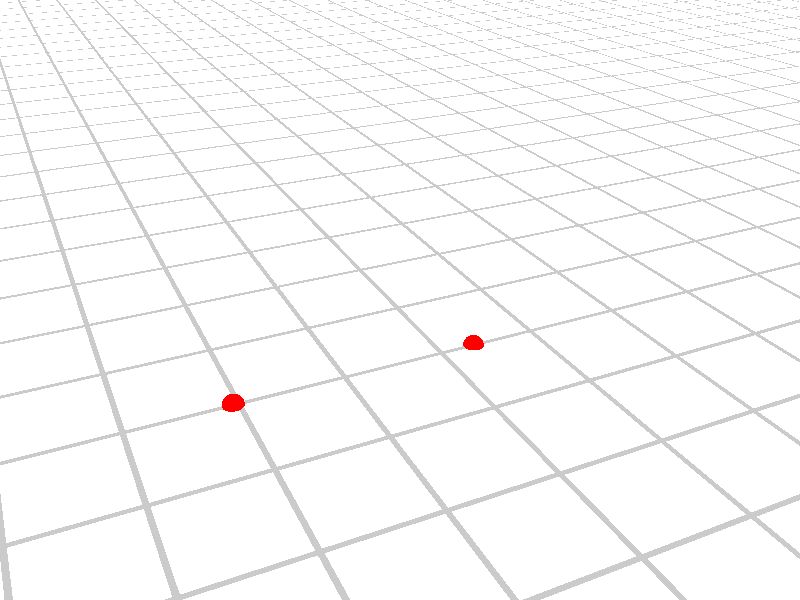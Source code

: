 // POV-Ray 3.7 Scene File "Accelerate_speed_1.pov"
// author: Friedrich A. Lohmueller, June-2012
// email: Friedrich.Lohmueller_at_t-online.de
// homepage: http://www.f-lohmueller.de
//--------------------------------------------------------------------------
#version 3.6; // 3.7;
global_settings{ assumed_gamma 1.0 } 
#default{ finish{ ambient 0.1 diffuse 0.9 conserve_energy}}
//--------------------------------------------------------------------------
#include "colors.inc"
#include "textures.inc"
#include "glass.inc"
#include "metals.inc"
#include "golds.inc"
#include "stones.inc"
#include "woods.inc"
#include "shapes.inc"
#include "shapes2.inc"
#include "functions.inc"
#include "math.inc"
#include "transforms.inc"
//--------------------------------------------------------------------------------------------------------<<<<
//--------------------------------------------------------------------------------------------------------<<<<
//------------------------------------------------------------- Camera_Position, Camera_look_at, Camera_Angle
#declare Camera_Number = 2 ;
//---------------------------
//--------------------------------------------------------------------------------------------------------<<<<
//--------------------------------------------------------------------------------------------------------<<<<
#switch ( Camera_Number )
#case (0)
  #declare Camera_Position = < 0.00, 1.00, -5.00> ;  // front view
  #declare Camera_Look_At  = < 0.00, 1.00,  0.00> ;
  #declare Camera_Angle    =  65 ;
#break
#case (1)
  #declare Camera_Position = <9.5 , 4.5  ,-0.5> ;  // diagonal view
  #declare Camera_Look_At  = <1.0 ,  -0.8 , 5.5> ;
  #declare Camera_Angle    =  65 ;
#break
#case (2)
  #declare Camera_Position = <9.5 , 4.5  ,-0.5> ;  // diagonal view
  #declare Camera_Look_At  = <1.0 ,  -0.5 , 3.5> ;
  #declare Camera_Angle    =  48 ;
#break
#else
  #declare Camera_Position = < 0.00, 1.00,-10.00> ;  // front view
  #declare Camera_Look_At  = < 0.00, 1.00,  0.00> ;
  #declare Camera_Angle    =  65 ;
#break
#end // of "#switch ( Camera_Number )" -----------------------------
//------------------------------------------------------------------------------------------------------<<<<
//------------------------------------------------------------------------------------------------------<<<<
//------------------------------------------------------------------------------------------------------<<<<
camera{ location Camera_Position
        right    x*image_width/image_height
        angle    Camera_Angle
        look_at  Camera_Look_At
      }
//------------------------------------------------------------------------------------------------------<<<<<
//------------------------------------------------------------------------------------------------------<<<<<
//------------------------------------------------------------------------------------------------------<<<<<
//------------------------------------------------------------------------------------------------------<<<<<
//------------------------------------------------------------------------
//------------------------------------------------------------------------
// sun -------------------------------------------------------------------
light_source{<4.25, 2.5,-1.15> color White*0.8}
light_source{ Camera_Position  color rgb<0.9,0.9,1>*0.2}  // flash light

// sky -------------------------------------------------------------------
sky_sphere{ pigment{ gradient <0,1,0>
                     color_map{ [0   color rgb<1,1,1>         ]//White
                                [0.4 color rgb<0.24,0.34,0.56>]//~Navy
                                [0.6 color rgb<0.24,0.34,0.56>]//~Navy
                                [1.0 color rgb<1,1,1>         ]//White
                              }
                     scale 2 }
           } // end of sky_sphere
//------------------------------------------------------------------------
//------------------------------------------------------------------------

//------------------------------ the Axes --------------------------------
//------------------------------------------------------------------------
#macro Axis_( AxisLen, Dark_Texture,Light_Texture)
 union{
    cylinder { <0,-AxisLen,0>,<0,AxisLen,0>,0.05
               texture{checker texture{Dark_Texture }
                               texture{Light_Texture}
                       translate<0.1,0,0.1>}
             }
    cone{<0,AxisLen,0>,0.2,<0,AxisLen+0.7,0>,0
          texture{Dark_Texture}
         }
     } // end of union
#end // of macro "Axis()"
//------------------------------------------------------------------------
#macro AxisXYZ( AxisLenX, AxisLenY, AxisLenZ, Tex_Dark, Tex_Light)
//--------------------- drawing of 3 Axes --------------------------------
#declare Text_Rotate = <10,-45,0>;
union{
#if (AxisLenX != 0)
 object { Axis_(AxisLenX, Tex_Dark, Tex_Light)   rotate< 0,0,-90>}// x-Axis
 text   { ttf "arial.ttf",  "x",  0.15,  0  texture{Tex_Dark}
          rotate Text_Rotate scale 0.5 translate <AxisLenX+0.15,0.2,-0.05> no_shadow }
#end // of #if
#if (AxisLenY != 0)
 object { Axis_(AxisLenY, Tex_Dark, Tex_Light)   rotate< 0,0,  0>}// y-Axis
 text   { ttf "arial.ttf",  "y",  0.15,  0  texture{Tex_Dark}
          rotate <Text_Rotate.x,0,0> scale 0.5 translate <-0.35,AxisLenY+0.20,-0.05> rotate <0,Text_Rotate.y,0> no_shadow }
#end // of #if
#if (AxisLenZ != 0)
 object { Axis_(AxisLenZ, Tex_Dark, Tex_Light)   rotate<90,0,  0>}// z-Axis
 text   { ttf "arial.ttf",  "z",  0.15,  0  texture{Tex_Dark}
          rotate Text_Rotate scale 0.65 translate <-0.75,0.2,AxisLenZ+0.10> no_shadow }
#end // of #if
} // end of union
#end// of macro "AxisXYZ( ... )"
//------------------------------------------------------------------------

#declare Texture_A_Dark  = texture {
                               pigment{ color rgb<1,0.45,0>}
                               finish { phong 1}
                             }
#declare Texture_A_Light = texture {
                               pigment{ color rgb<1,1,1>}
                               finish { phong 1}
                             }

//object{ AxisXYZ( 4.5, 3.0, 5, Texture_A_Dark, Texture_A_Light) scale 0.2}
//-------------------------------------------------- end of coordinate axes


// ground -----------------------------------------------------------------
//---------------------------------<<< settings of squared plane dimensions
#declare RasterScale = 1.0;
#declare RasterHalfLine  = 0.025;
#declare RasterHalfLineZ = 0.025;
//-------------------------------------------------------------------------
#macro Raster(RScale, HLine)
       pigment{ gradient x scale RScale
                color_map{[0.000   color rgbt<1,1,1,0>*0.6]
                          [0+HLine color rgbt<1,1,1,0>*0.6]
                          [0+HLine color rgbt<1,1,1,1>]
                          [1-HLine color rgbt<1,1,1,1>]
                          [1-HLine color rgbt<1,1,1,0>*0.6]
                          [1.000   color rgbt<1,1,1,0>*0.6]} }
 #end// of Raster(RScale, HLine)-macro
//-------------------------------------------------------------------------


plane { <0,1,0>, 0    // plane with layered textures
        texture { pigment{color White*1.1}
                  finish {ambient 0.45 diffuse 0.85}}
        texture { Raster(RasterScale,RasterHalfLine ) rotate<0,0,0> }
        texture { Raster(RasterScale,RasterHalfLineZ) rotate<0,90,0>}
        rotate<0,0,0>
      }
//------------------------------------------------ end of squared plane XZ

//-----------------------------------------------------------------------------------------
//------------------------------------------- objects in scene ----------------------------
//-----------------------------------------------------------------------------------------



#macro Z_Sphere ( Radius_, Way_ ) // ---------------------------------------
#local Rot_Angle = Way_/Radius_ *360 / ( 2*pi* pow(Radius_,2) )  ; 
       // circumference / 360 = 1 degree  
       // circumference =  2*pi* pow(Radius_,2)
sphere{ <0,0,0>,Radius_
/*
        texture{ pigment{ checker color rgb<1,1,1> color rgb<1,1,1>*0.05 }   
                 finish { phong 1 reflection { 0.1 metallic 0.5} } 
                 scale Radius_
               } // end texture 
*/
        texture{ pigment{ radial frequency 2
                          color_map{ [0.0 color White]
                                     [0.5 color White]
                                     [0.5 color Black]
                                     [1.0 color Black]
                                   }
                        }   
                 finish { diffuse 0.9 phong 1 } 
                 rotate<0,0,90> scale 0.25 translate<0,0,0>
               } // end of texture 
 
        rotate<Rot_Angle,0,0>                 
        translate <0,Radius_,0> 
      } // end sphere 
#end // of macro -----------------------------------------------------------


 // ----------------------------------------------------------------------
 // ----------------------------------------------------------------------
 // fr: 
 // vitesse constante :                       v = const.   
 // distance parcourue :                   s(t) = v * t     
 // ----------------------------------------------------------------------
 // accélération constant                    a  = const.
 // vitesse avec accélération constant:    v(t) =   a*t   + v(0)   
 // distance parcourue avec aceleration:   s(t) = a/2*t*t + v(0)*t + s(0)

 // en: 
 // constant speed :                         v = const.   
 // covered distance :                     s(t) = v * t     
 // ----------------------------------------------------------------------
 // constant acceleration                   a  = const.
 // speed with constant acceleration:     v(t) =   a*t   + v(0)   
 // covered distance with acceleration:   s(t) = a/2*t*t + v(0)*t + s(0)
 // ----------------------------------------------------------------------
 // ----------------------------------------------------------------------

#declare Total_Time = 4.48;  
#declare Time = Total_Time*(clock + 0.00)  ; //   4*(0 ~ 1) - all will to place in 4 "seconds"

#declare Time_A  = 2.65; // start with acceleration 
#declare Time_B  = 3.45; //   end with acceleration 
#declare Ac_Time =  Time_B - Time_A; // total aceleration time
#declare End_Time= Total_Time - Time_B; // last sector without acceleration 


#declare Acceleration =   5.0 ;
#declare V_0         =     1 ; // v(0) = constant speed at start 

// final speed after acceleration     ---- vitesse finale après l'accélération constante
#declare Speed_End  = Acceleration * Ac_Time + V_0 ; 
 
// covered distances          ---- distances parcourues ----- 
//1: with constant speed:       ---- avec vitesse constante:  
#declare Way1 = V_0*Time_A ;  
//2: with constant acceleration  --- avec accélération constante:  
#declare Way2 =  Acceleration/2* pow(Ac_Time,2) + V_0*Ac_Time + Way1  ;   
                             //Ac_Time*Ac_Time 

// with constant speed in last sector  --- avec la vitesse constant dans le dernière secteur
//3: total distance                    --- distance totale   
#declare Way3 =  Speed_End*(  End_Time ) + Way2 ;   


//--------------------------------------------------------------------------------------------------

// calculating the distance at 'Time'      --- calulation de la distance au temps 'Time'
// covered by the rolling sphere;          --- parcourue de la sphère roulante:

 #if ( Time < Time_A )   //---------------------- constant translation 
   #declare Way = V_0*Time; 
 #end
 #if (( Time >= Time_A ) & ( Time < Time_B ))  // constant translation + acceleration 
   #declare Way = Acceleration/2*pow(Time - Time_A,2) + V_0*(Time - Time_A)  + Way1; 
 #end 
 #if ( Time >= Time_B ) // ---------------------- way with constant speed after end of acceleration 
   #declare Way = Speed_End*( Time - Time_B)  + Way2; 
 #end                                                             
//-------------------------------------------------------------------------------------------------- 
#declare Rs = 0.75; // radius of the sphere --- le rayon de la sphère  
//-------------------------------------------------------------------------------------------------- 


union{ //-------------------------------------------------------------------------------------------
  // marker points 
  sphere{ <0,0,0>,0.1 pigment{ Red } translate <0,0, 0 > } 
  sphere{ <0,0,0>,0.1 pigment{ Red } translate <0,0,Way1 > } 
  sphere{ <0,0,0>,0.1 pigment{ Red } translate <0,0,Way2 > } 
  sphere{ <0,0,0>,0.1 pigment{ Orange } translate <0,0,Way3 > } 
  // -----------------------------------------------------------
 

  // the rolling sphere;  --- la sphère roulante:
  object{ Z_Sphere( Rs, Way ) translate<0,0, Way>}
                                                 
 rotate<0,0,0> translate<3,0.00,-1.70 >
}// end of union -----------------------------------------------------------------------------------

